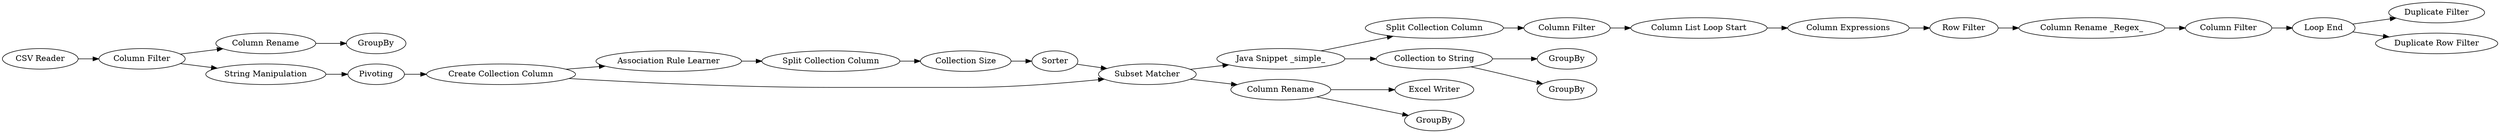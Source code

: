 digraph {
	"-7996019908068517435_20" [label="Column Filter"]
	"-7996019908068517435_7" [label="Split Collection Column"]
	"-7996019908068517435_28" [label="Column Filter"]
	"-7996019908068517435_11" [label="Column Rename"]
	"-7996019908068517435_23" [label="Column Expressions"]
	"-7996019908068517435_5" [label="Association Rule Learner"]
	"-7996019908068517435_27" [label="Column Rename _Regex_"]
	"-7996019908068517435_8" [label="Collection Size"]
	"-7996019908068517435_31" [label=GroupBy]
	"-7996019908068517435_1" [label="CSV Reader"]
	"-7996019908068517435_24" [label="Row Filter"]
	"-7996019908068517435_18" [label=GroupBy]
	"-7996019908068517435_10" [label=GroupBy]
	"-7996019908068517435_16" [label="Java Snippet _simple_"]
	"-7996019908068517435_13" [label="Excel Writer"]
	"-7996019908068517435_15" [label=GroupBy]
	"-7996019908068517435_2" [label="Column Filter"]
	"-7996019908068517435_3" [label=Pivoting]
	"-7996019908068517435_4" [label="Create Collection Column"]
	"-7996019908068517435_21" [label="Column List Loop Start"]
	"-7996019908068517435_9" [label=Sorter]
	"-7996019908068517435_22" [label="Loop End"]
	"-7996019908068517435_12" [label="Subset Matcher"]
	"-7996019908068517435_19" [label="Split Collection Column"]
	"-7996019908068517435_29" [label="Duplicate Filter"]
	"-7996019908068517435_14" [label="Column Rename"]
	"-7996019908068517435_30" [label="Duplicate Row Filter"]
	"-7996019908068517435_6" [label="String Manipulation"]
	"-7996019908068517435_17" [label="Collection to String"]
	"-7996019908068517435_14" -> "-7996019908068517435_15"
	"-7996019908068517435_7" -> "-7996019908068517435_8"
	"-7996019908068517435_16" -> "-7996019908068517435_17"
	"-7996019908068517435_9" -> "-7996019908068517435_12"
	"-7996019908068517435_17" -> "-7996019908068517435_18"
	"-7996019908068517435_3" -> "-7996019908068517435_4"
	"-7996019908068517435_5" -> "-7996019908068517435_7"
	"-7996019908068517435_16" -> "-7996019908068517435_19"
	"-7996019908068517435_22" -> "-7996019908068517435_30"
	"-7996019908068517435_12" -> "-7996019908068517435_14"
	"-7996019908068517435_17" -> "-7996019908068517435_31"
	"-7996019908068517435_22" -> "-7996019908068517435_29"
	"-7996019908068517435_6" -> "-7996019908068517435_3"
	"-7996019908068517435_1" -> "-7996019908068517435_2"
	"-7996019908068517435_8" -> "-7996019908068517435_9"
	"-7996019908068517435_21" -> "-7996019908068517435_23"
	"-7996019908068517435_4" -> "-7996019908068517435_5"
	"-7996019908068517435_19" -> "-7996019908068517435_20"
	"-7996019908068517435_24" -> "-7996019908068517435_27"
	"-7996019908068517435_28" -> "-7996019908068517435_22"
	"-7996019908068517435_27" -> "-7996019908068517435_28"
	"-7996019908068517435_4" -> "-7996019908068517435_12"
	"-7996019908068517435_2" -> "-7996019908068517435_6"
	"-7996019908068517435_23" -> "-7996019908068517435_24"
	"-7996019908068517435_12" -> "-7996019908068517435_16"
	"-7996019908068517435_11" -> "-7996019908068517435_10"
	"-7996019908068517435_14" -> "-7996019908068517435_13"
	"-7996019908068517435_2" -> "-7996019908068517435_11"
	"-7996019908068517435_20" -> "-7996019908068517435_21"
	rankdir=LR
}
